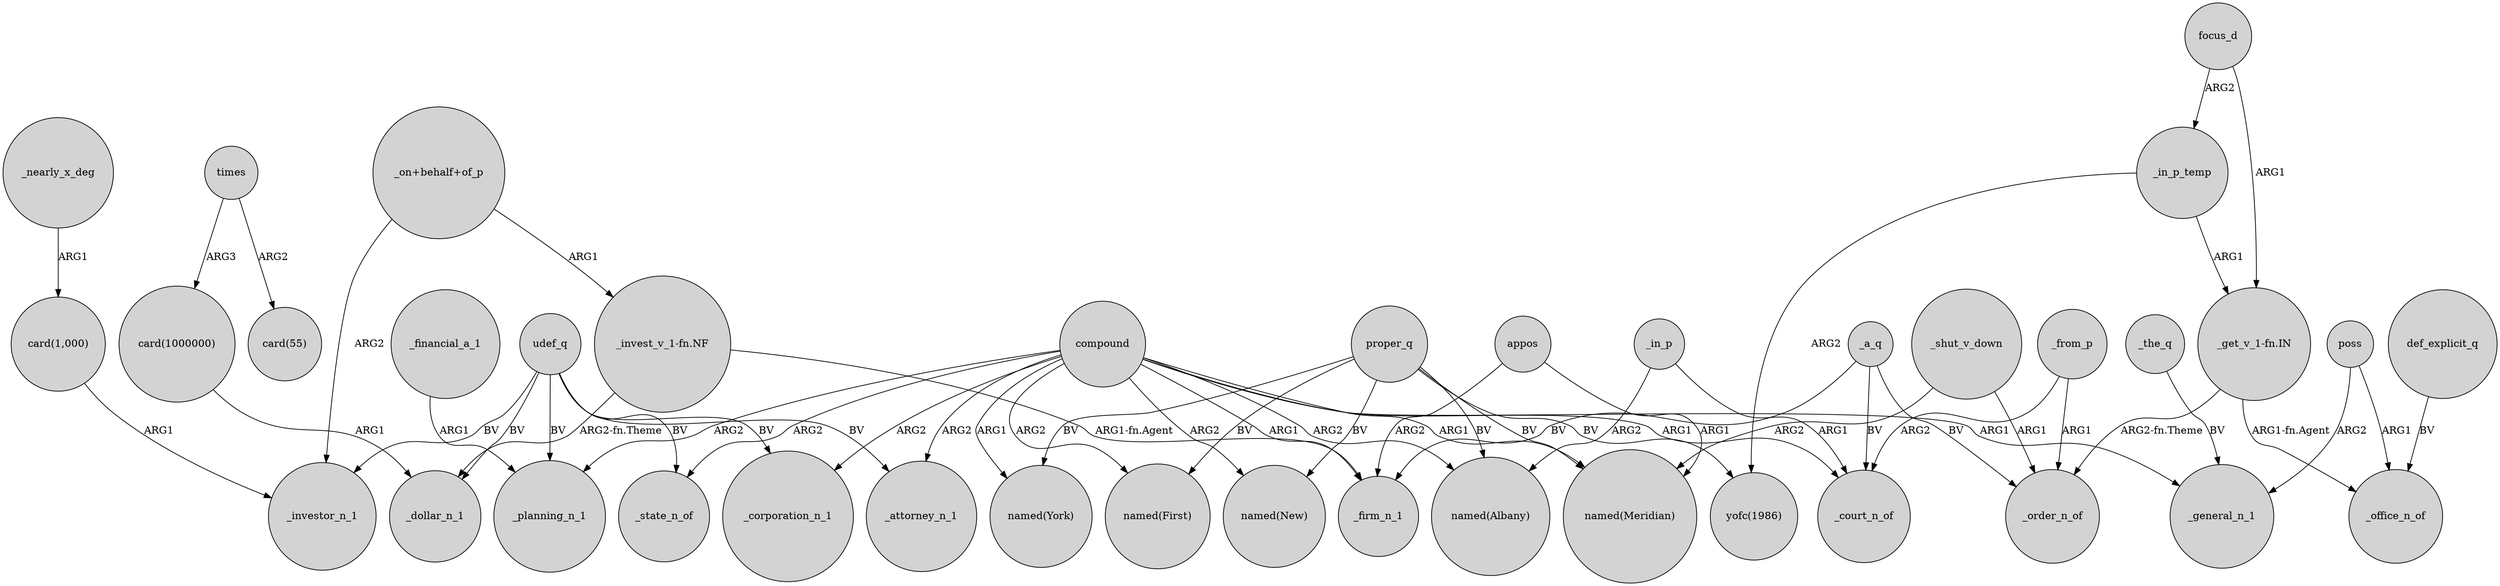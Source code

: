digraph {
	node [shape=circle style=filled]
	"_on+behalf+of_p" -> "_invest_v_1-fn.NF" [label=ARG1]
	"card(1000000)" -> _dollar_n_1 [label=ARG1]
	_a_q -> _order_n_of [label=BV]
	focus_d -> _in_p_temp [label=ARG2]
	_in_p_temp -> "yofc(1986)" [label=ARG2]
	compound -> "named(New)" [label=ARG2]
	appos -> _firm_n_1 [label=ARG2]
	udef_q -> _investor_n_1 [label=BV]
	proper_q -> "named(New)" [label=BV]
	_shut_v_down -> "named(Meridian)" [label=ARG2]
	"_invest_v_1-fn.NF" -> _firm_n_1 [label="ARG1-fn.Agent"]
	_the_q -> _general_n_1 [label=BV]
	proper_q -> "named(Albany)" [label=BV]
	udef_q -> _state_n_of [label=BV]
	def_explicit_q -> _office_n_of [label=BV]
	udef_q -> _planning_n_1 [label=BV]
	_a_q -> _firm_n_1 [label=BV]
	compound -> _corporation_n_1 [label=ARG2]
	"card(1,000)" -> _investor_n_1 [label=ARG1]
	"_get_v_1-fn.IN" -> _order_n_of [label="ARG2-fn.Theme"]
	proper_q -> "named(First)" [label=BV]
	compound -> _state_n_of [label=ARG2]
	_financial_a_1 -> _planning_n_1 [label=ARG1]
	compound -> "named(First)" [label=ARG2]
	times -> "card(55)" [label=ARG2]
	compound -> _attorney_n_1 [label=ARG2]
	_nearly_x_deg -> "card(1,000)" [label=ARG1]
	proper_q -> "named(Meridian)" [label=BV]
	compound -> "named(Albany)" [label=ARG2]
	"_invest_v_1-fn.NF" -> _dollar_n_1 [label="ARG2-fn.Theme"]
	_in_p -> "named(Albany)" [label=ARG2]
	focus_d -> "_get_v_1-fn.IN" [label=ARG1]
	udef_q -> _corporation_n_1 [label=BV]
	udef_q -> _attorney_n_1 [label=BV]
	compound -> "named(York)" [label=ARG1]
	"_on+behalf+of_p" -> _investor_n_1 [label=ARG2]
	_shut_v_down -> _order_n_of [label=ARG1]
	times -> "card(1000000)" [label=ARG3]
	poss -> _office_n_of [label=ARG1]
	poss -> _general_n_1 [label=ARG2]
	proper_q -> "yofc(1986)" [label=BV]
	_a_q -> _court_n_of [label=BV]
	compound -> _firm_n_1 [label=ARG1]
	compound -> "named(Meridian)" [label=ARG1]
	compound -> _planning_n_1 [label=ARG2]
	appos -> "named(Meridian)" [label=ARG1]
	"_get_v_1-fn.IN" -> _office_n_of [label="ARG1-fn.Agent"]
	_in_p -> _court_n_of [label=ARG1]
	compound -> _general_n_1 [label=ARG1]
	_from_p -> _order_n_of [label=ARG1]
	proper_q -> "named(York)" [label=BV]
	_from_p -> _court_n_of [label=ARG2]
	compound -> _court_n_of [label=ARG1]
	udef_q -> _dollar_n_1 [label=BV]
	_in_p_temp -> "_get_v_1-fn.IN" [label=ARG1]
}
